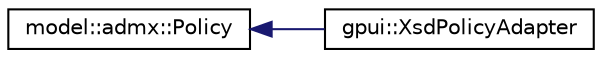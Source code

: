 digraph "Graphical Class Hierarchy"
{
 // LATEX_PDF_SIZE
  edge [fontname="Helvetica",fontsize="10",labelfontname="Helvetica",labelfontsize="10"];
  node [fontname="Helvetica",fontsize="10",shape=record];
  rankdir="LR";
  Node0 [label="model::admx::Policy",height=0.2,width=0.4,color="black", fillcolor="white", style="filled",URL="$classmodel_1_1admx_1_1_policy.html",tooltip="The Policy class corresponds to a single Group Policy setting."];
  Node0 -> Node1 [dir="back",color="midnightblue",fontsize="10",style="solid",fontname="Helvetica"];
  Node1 [label="gpui::XsdPolicyAdapter",height=0.2,width=0.4,color="black", fillcolor="white", style="filled",URL="$classgpui_1_1_xsd_policy_adapter.html",tooltip=" "];
}

